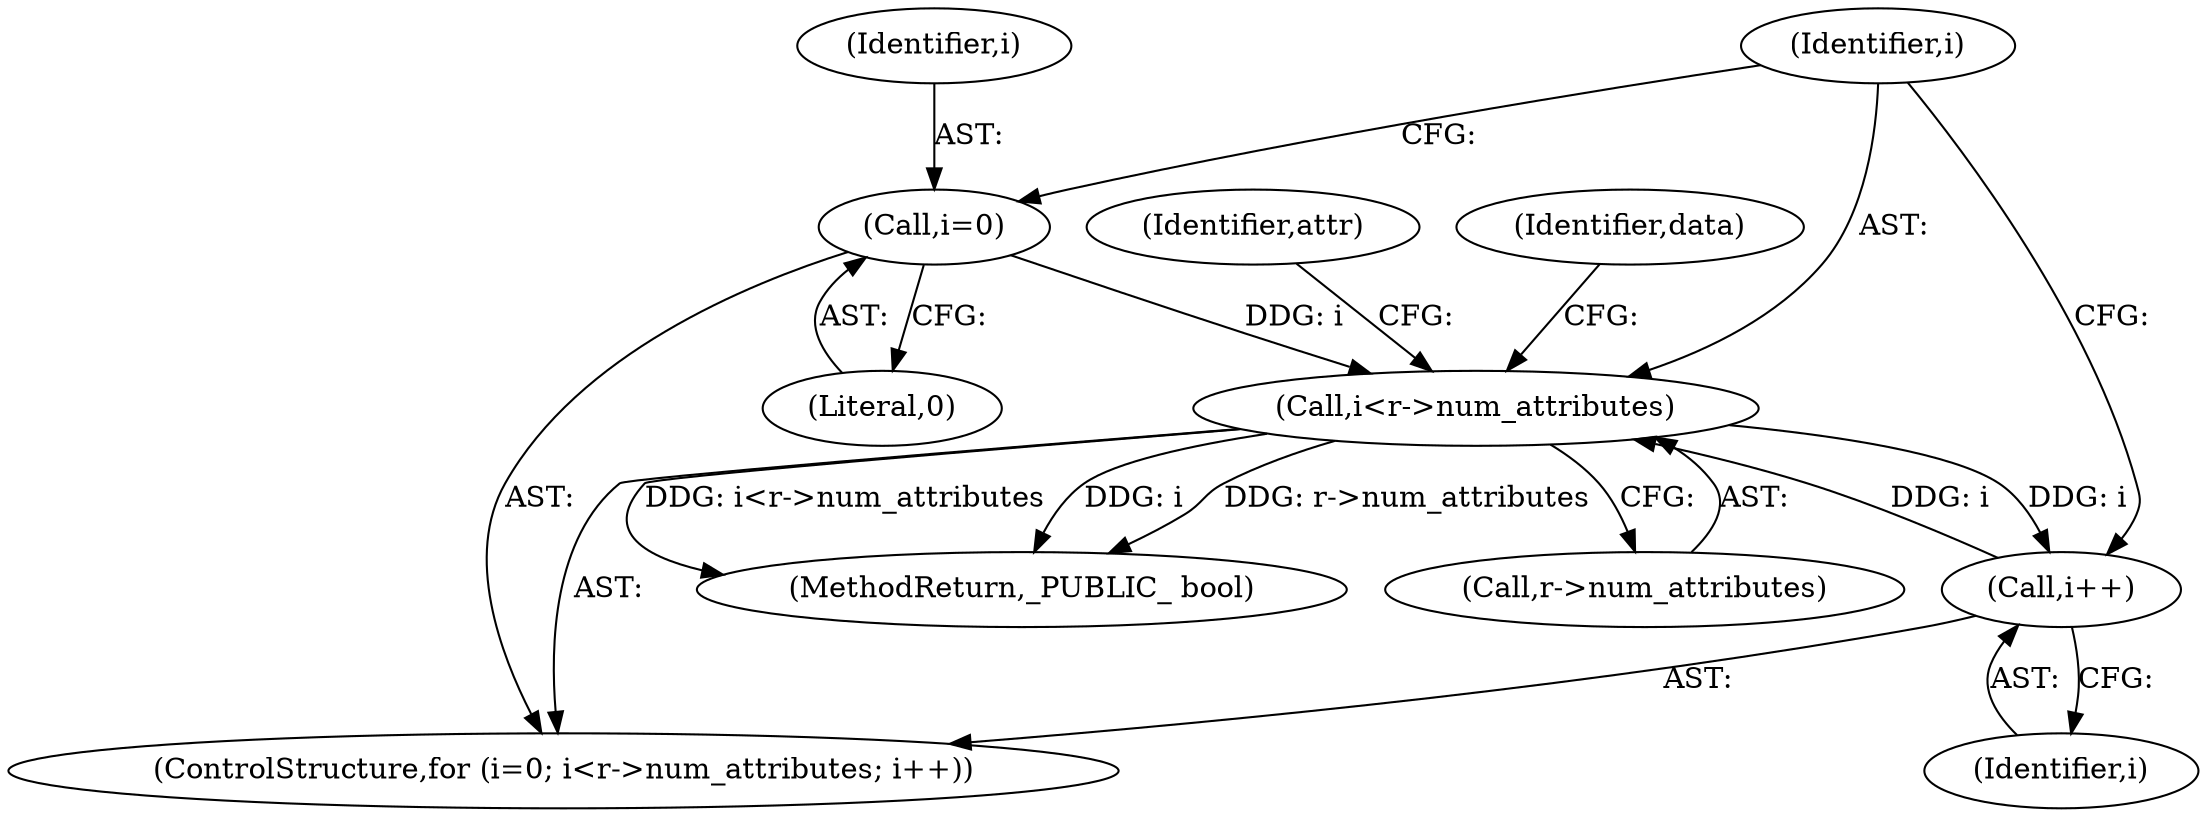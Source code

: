 digraph "0_samba_530d50a1abdcdf4d1775652d4c456c1274d83d8d@pointer" {
"1000439" [label="(Call,i<r->num_attributes)"];
"1000436" [label="(Call,i=0)"];
"1000444" [label="(Call,i++)"];
"1000439" [label="(Call,i<r->num_attributes)"];
"1000449" [label="(Identifier,attr)"];
"1000437" [label="(Identifier,i)"];
"1000506" [label="(Identifier,data)"];
"1000445" [label="(Identifier,i)"];
"1000436" [label="(Call,i=0)"];
"1001320" [label="(MethodReturn,_PUBLIC_ bool)"];
"1000444" [label="(Call,i++)"];
"1000438" [label="(Literal,0)"];
"1000441" [label="(Call,r->num_attributes)"];
"1000440" [label="(Identifier,i)"];
"1000439" [label="(Call,i<r->num_attributes)"];
"1000435" [label="(ControlStructure,for (i=0; i<r->num_attributes; i++))"];
"1000439" -> "1000435"  [label="AST: "];
"1000439" -> "1000441"  [label="CFG: "];
"1000440" -> "1000439"  [label="AST: "];
"1000441" -> "1000439"  [label="AST: "];
"1000449" -> "1000439"  [label="CFG: "];
"1000506" -> "1000439"  [label="CFG: "];
"1000439" -> "1001320"  [label="DDG: i"];
"1000439" -> "1001320"  [label="DDG: r->num_attributes"];
"1000439" -> "1001320"  [label="DDG: i<r->num_attributes"];
"1000436" -> "1000439"  [label="DDG: i"];
"1000444" -> "1000439"  [label="DDG: i"];
"1000439" -> "1000444"  [label="DDG: i"];
"1000436" -> "1000435"  [label="AST: "];
"1000436" -> "1000438"  [label="CFG: "];
"1000437" -> "1000436"  [label="AST: "];
"1000438" -> "1000436"  [label="AST: "];
"1000440" -> "1000436"  [label="CFG: "];
"1000444" -> "1000435"  [label="AST: "];
"1000444" -> "1000445"  [label="CFG: "];
"1000445" -> "1000444"  [label="AST: "];
"1000440" -> "1000444"  [label="CFG: "];
}
